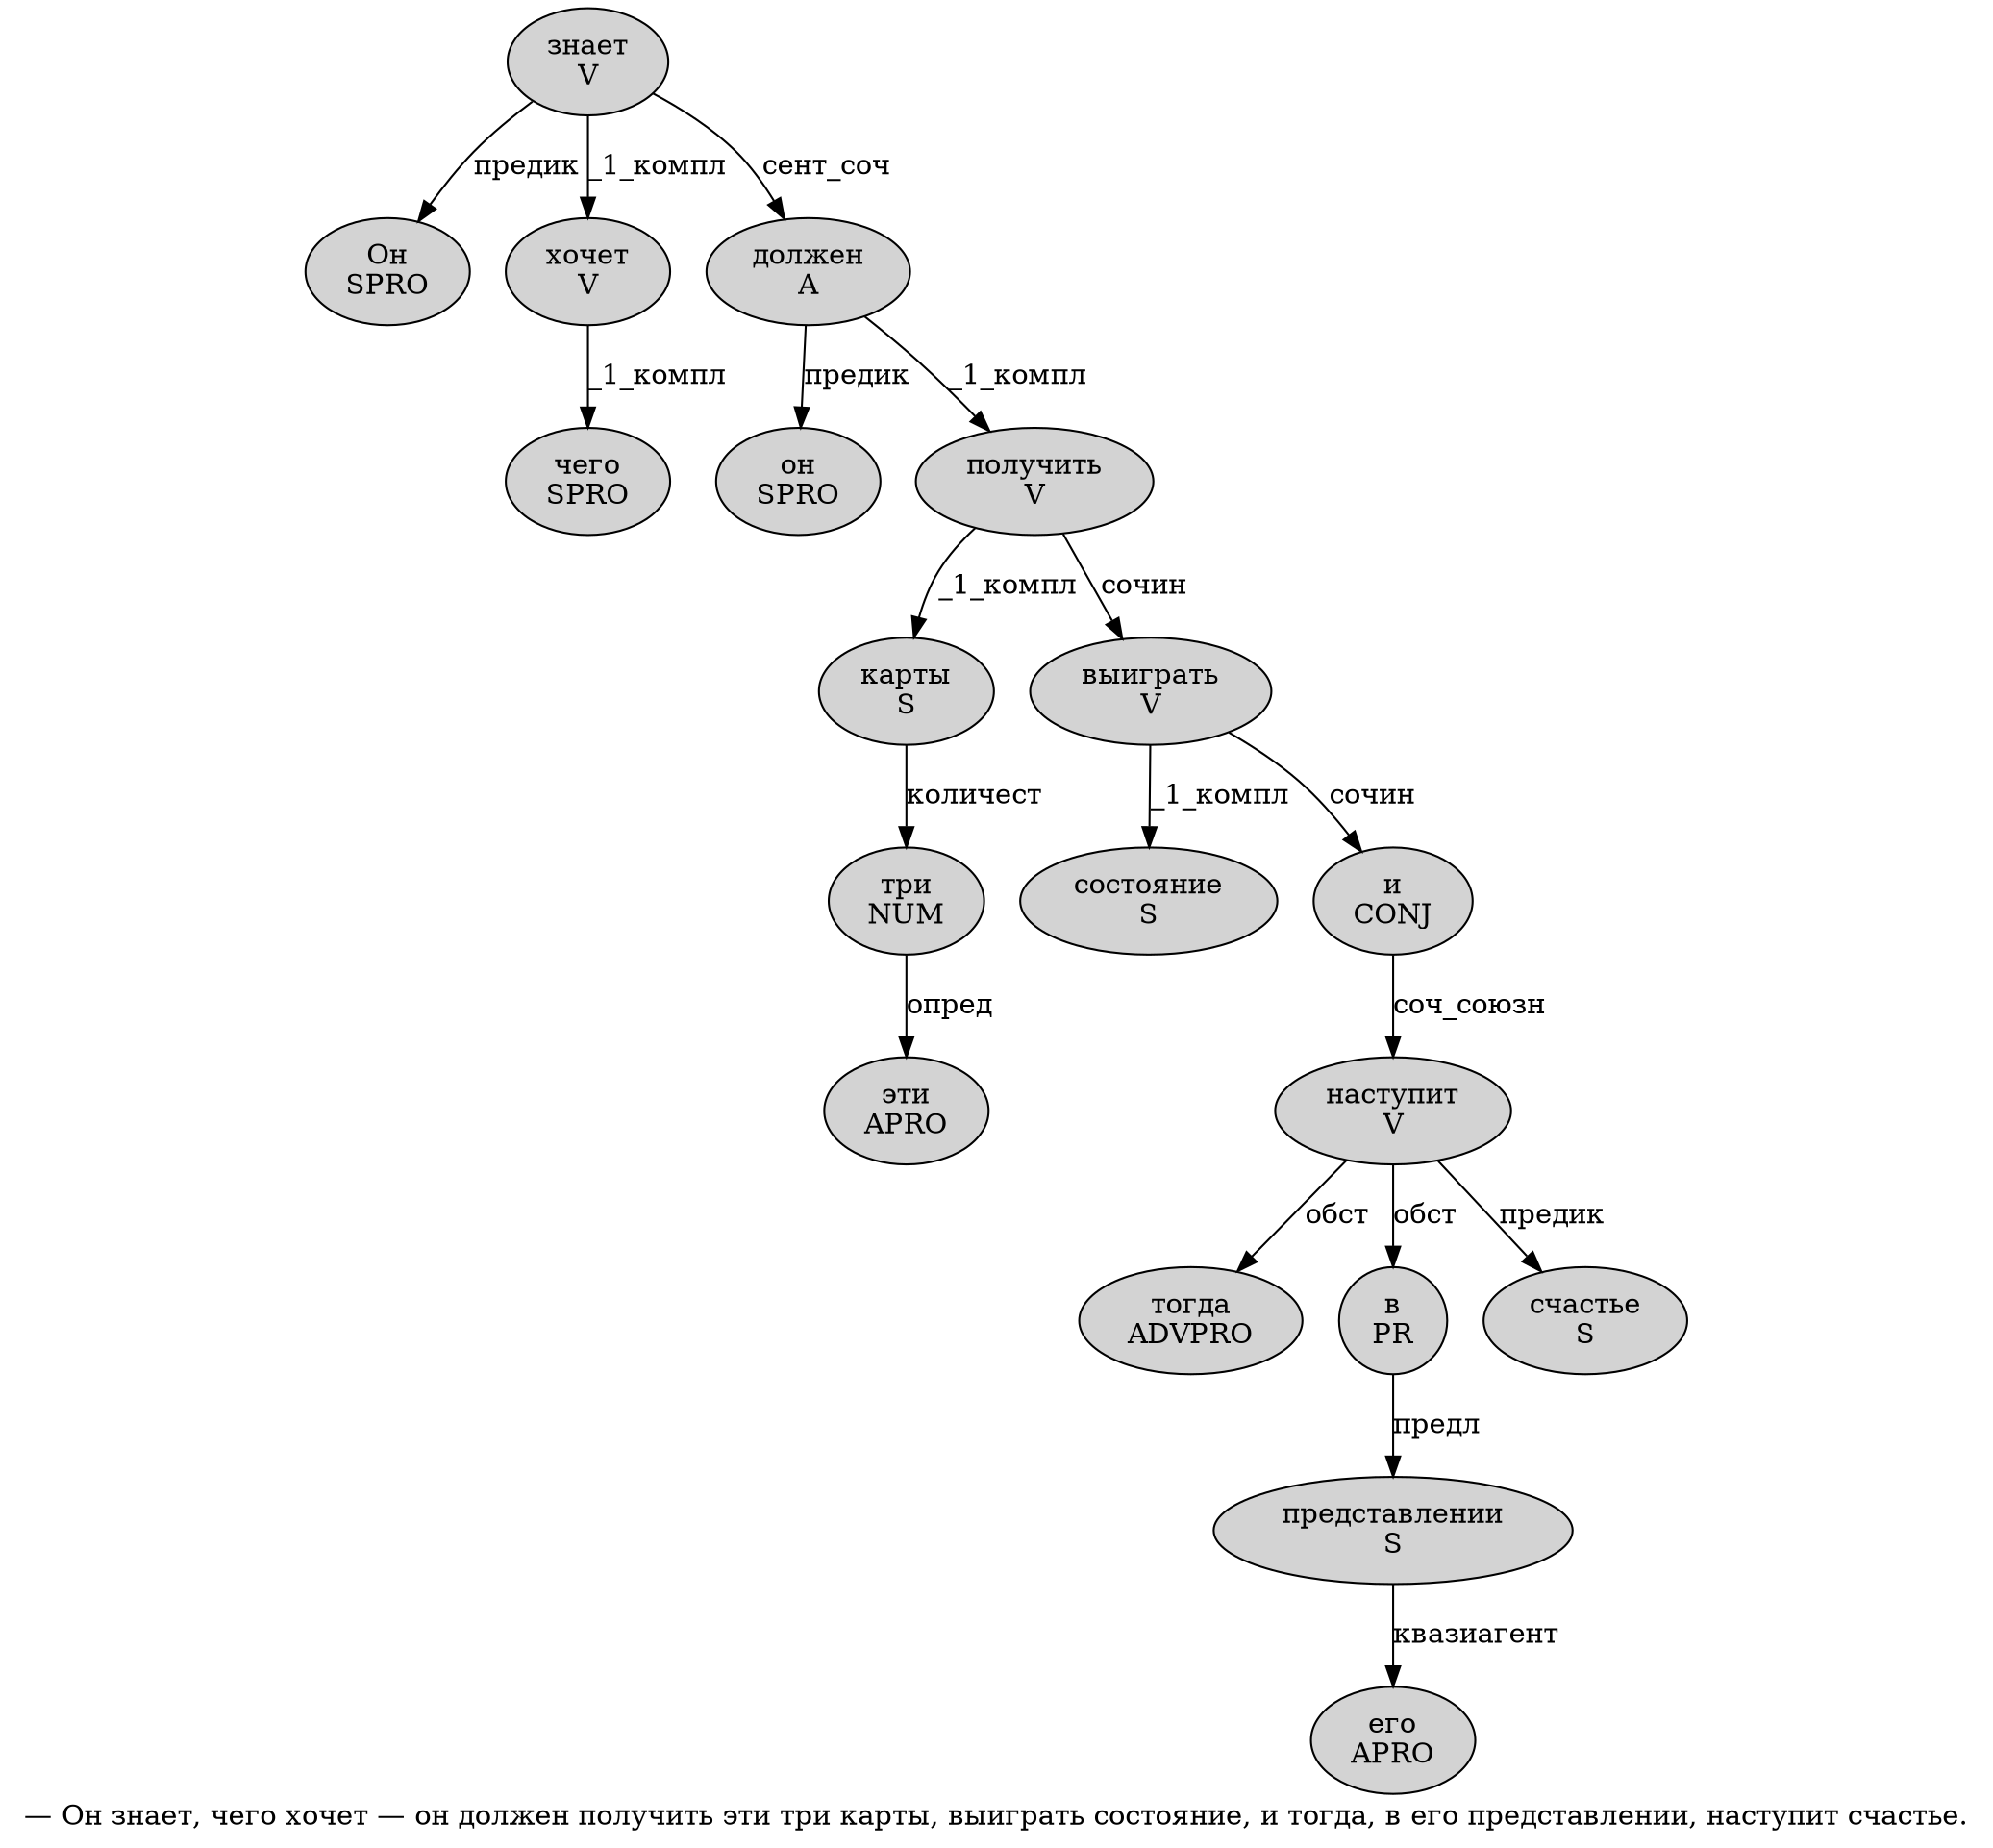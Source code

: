 digraph SENTENCE_852 {
	graph [label="— Он знает, чего хочет — он должен получить эти три карты, выиграть состояние, и тогда, в его представлении, наступит счастье."]
	node [style=filled]
		1 [label="Он
SPRO" color="" fillcolor=lightgray penwidth=1 shape=ellipse]
		2 [label="знает
V" color="" fillcolor=lightgray penwidth=1 shape=ellipse]
		4 [label="чего
SPRO" color="" fillcolor=lightgray penwidth=1 shape=ellipse]
		5 [label="хочет
V" color="" fillcolor=lightgray penwidth=1 shape=ellipse]
		7 [label="он
SPRO" color="" fillcolor=lightgray penwidth=1 shape=ellipse]
		8 [label="должен
A" color="" fillcolor=lightgray penwidth=1 shape=ellipse]
		9 [label="получить
V" color="" fillcolor=lightgray penwidth=1 shape=ellipse]
		10 [label="эти
APRO" color="" fillcolor=lightgray penwidth=1 shape=ellipse]
		11 [label="три
NUM" color="" fillcolor=lightgray penwidth=1 shape=ellipse]
		12 [label="карты
S" color="" fillcolor=lightgray penwidth=1 shape=ellipse]
		14 [label="выиграть
V" color="" fillcolor=lightgray penwidth=1 shape=ellipse]
		15 [label="состояние
S" color="" fillcolor=lightgray penwidth=1 shape=ellipse]
		17 [label="и
CONJ" color="" fillcolor=lightgray penwidth=1 shape=ellipse]
		18 [label="тогда
ADVPRO" color="" fillcolor=lightgray penwidth=1 shape=ellipse]
		20 [label="в
PR" color="" fillcolor=lightgray penwidth=1 shape=ellipse]
		21 [label="его
APRO" color="" fillcolor=lightgray penwidth=1 shape=ellipse]
		22 [label="представлении
S" color="" fillcolor=lightgray penwidth=1 shape=ellipse]
		24 [label="наступит
V" color="" fillcolor=lightgray penwidth=1 shape=ellipse]
		25 [label="счастье
S" color="" fillcolor=lightgray penwidth=1 shape=ellipse]
			22 -> 21 [label="квазиагент"]
			9 -> 12 [label="_1_компл"]
			9 -> 14 [label="сочин"]
			11 -> 10 [label="опред"]
			8 -> 7 [label="предик"]
			8 -> 9 [label="_1_компл"]
			2 -> 1 [label="предик"]
			2 -> 5 [label="_1_компл"]
			2 -> 8 [label="сент_соч"]
			20 -> 22 [label="предл"]
			5 -> 4 [label="_1_компл"]
			24 -> 18 [label="обст"]
			24 -> 20 [label="обст"]
			24 -> 25 [label="предик"]
			17 -> 24 [label="соч_союзн"]
			12 -> 11 [label="количест"]
			14 -> 15 [label="_1_компл"]
			14 -> 17 [label="сочин"]
}